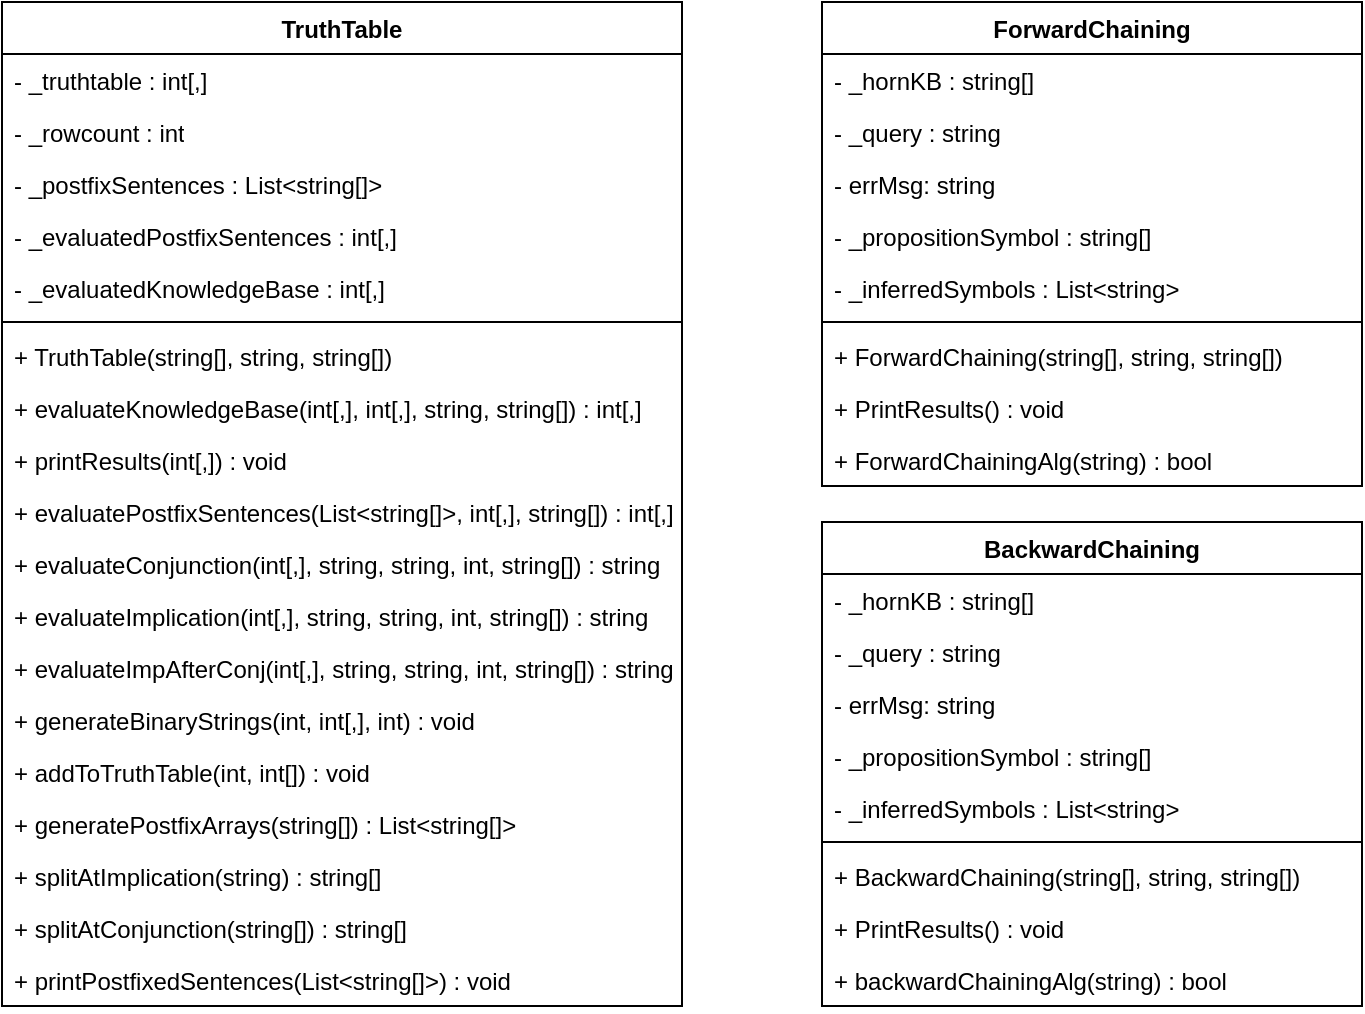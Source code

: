 <mxfile version="21.3.2" type="device">
  <diagram name="Page-1" id="64hsudB-vHW4dvqkT8O9">
    <mxGraphModel dx="712" dy="754" grid="1" gridSize="10" guides="1" tooltips="1" connect="1" arrows="1" fold="1" page="1" pageScale="1" pageWidth="827" pageHeight="1169" math="0" shadow="0">
      <root>
        <mxCell id="0" />
        <mxCell id="1" parent="0" />
        <mxCell id="SXADNsXXSocRp0VXOs6D-1" value="TruthTable" style="swimlane;fontStyle=1;align=center;verticalAlign=top;childLayout=stackLayout;horizontal=1;startSize=26;horizontalStack=0;resizeParent=1;resizeParentMax=0;resizeLast=0;collapsible=1;marginBottom=0;whiteSpace=wrap;html=1;" vertex="1" parent="1">
          <mxGeometry x="70" y="70" width="340" height="502" as="geometry" />
        </mxCell>
        <mxCell id="SXADNsXXSocRp0VXOs6D-2" value="- _truthtable : int[,]" style="text;strokeColor=none;fillColor=none;align=left;verticalAlign=top;spacingLeft=4;spacingRight=4;overflow=hidden;rotatable=0;points=[[0,0.5],[1,0.5]];portConstraint=eastwest;whiteSpace=wrap;html=1;" vertex="1" parent="SXADNsXXSocRp0VXOs6D-1">
          <mxGeometry y="26" width="340" height="26" as="geometry" />
        </mxCell>
        <mxCell id="SXADNsXXSocRp0VXOs6D-5" value="- _rowcount : int" style="text;strokeColor=none;fillColor=none;align=left;verticalAlign=top;spacingLeft=4;spacingRight=4;overflow=hidden;rotatable=0;points=[[0,0.5],[1,0.5]];portConstraint=eastwest;whiteSpace=wrap;html=1;" vertex="1" parent="SXADNsXXSocRp0VXOs6D-1">
          <mxGeometry y="52" width="340" height="26" as="geometry" />
        </mxCell>
        <mxCell id="SXADNsXXSocRp0VXOs6D-6" value="- _postfixSentences : List&amp;lt;string[]&amp;gt;" style="text;strokeColor=none;fillColor=none;align=left;verticalAlign=top;spacingLeft=4;spacingRight=4;overflow=hidden;rotatable=0;points=[[0,0.5],[1,0.5]];portConstraint=eastwest;whiteSpace=wrap;html=1;" vertex="1" parent="SXADNsXXSocRp0VXOs6D-1">
          <mxGeometry y="78" width="340" height="26" as="geometry" />
        </mxCell>
        <mxCell id="SXADNsXXSocRp0VXOs6D-7" value="- _evaluatedPostfixSentences : int[,]" style="text;strokeColor=none;fillColor=none;align=left;verticalAlign=top;spacingLeft=4;spacingRight=4;overflow=hidden;rotatable=0;points=[[0,0.5],[1,0.5]];portConstraint=eastwest;whiteSpace=wrap;html=1;" vertex="1" parent="SXADNsXXSocRp0VXOs6D-1">
          <mxGeometry y="104" width="340" height="26" as="geometry" />
        </mxCell>
        <mxCell id="SXADNsXXSocRp0VXOs6D-8" value="- _evaluatedKnowledgeBase : int[,]" style="text;strokeColor=none;fillColor=none;align=left;verticalAlign=top;spacingLeft=4;spacingRight=4;overflow=hidden;rotatable=0;points=[[0,0.5],[1,0.5]];portConstraint=eastwest;whiteSpace=wrap;html=1;" vertex="1" parent="SXADNsXXSocRp0VXOs6D-1">
          <mxGeometry y="130" width="340" height="26" as="geometry" />
        </mxCell>
        <mxCell id="SXADNsXXSocRp0VXOs6D-3" value="" style="line;strokeWidth=1;fillColor=none;align=left;verticalAlign=middle;spacingTop=-1;spacingLeft=3;spacingRight=3;rotatable=0;labelPosition=right;points=[];portConstraint=eastwest;strokeColor=inherit;" vertex="1" parent="SXADNsXXSocRp0VXOs6D-1">
          <mxGeometry y="156" width="340" height="8" as="geometry" />
        </mxCell>
        <mxCell id="SXADNsXXSocRp0VXOs6D-4" value="+ TruthTable(string[], string, string[])" style="text;strokeColor=none;fillColor=none;align=left;verticalAlign=top;spacingLeft=4;spacingRight=4;overflow=hidden;rotatable=0;points=[[0,0.5],[1,0.5]];portConstraint=eastwest;whiteSpace=wrap;html=1;" vertex="1" parent="SXADNsXXSocRp0VXOs6D-1">
          <mxGeometry y="164" width="340" height="26" as="geometry" />
        </mxCell>
        <mxCell id="SXADNsXXSocRp0VXOs6D-9" value="+ evaluateKnowledgeBase(int[,], int[,], string, string[]) : int[,]" style="text;strokeColor=none;fillColor=none;align=left;verticalAlign=top;spacingLeft=4;spacingRight=4;overflow=hidden;rotatable=0;points=[[0,0.5],[1,0.5]];portConstraint=eastwest;whiteSpace=wrap;html=1;" vertex="1" parent="SXADNsXXSocRp0VXOs6D-1">
          <mxGeometry y="190" width="340" height="26" as="geometry" />
        </mxCell>
        <mxCell id="SXADNsXXSocRp0VXOs6D-10" value="+ printResults(int[,]) : void" style="text;strokeColor=none;fillColor=none;align=left;verticalAlign=top;spacingLeft=4;spacingRight=4;overflow=hidden;rotatable=0;points=[[0,0.5],[1,0.5]];portConstraint=eastwest;whiteSpace=wrap;html=1;" vertex="1" parent="SXADNsXXSocRp0VXOs6D-1">
          <mxGeometry y="216" width="340" height="26" as="geometry" />
        </mxCell>
        <mxCell id="SXADNsXXSocRp0VXOs6D-11" value="+ evaluatePostfixSentences(List&amp;lt;string[]&amp;gt;, int[,], string[]) : int[,]" style="text;strokeColor=none;fillColor=none;align=left;verticalAlign=top;spacingLeft=4;spacingRight=4;overflow=hidden;rotatable=0;points=[[0,0.5],[1,0.5]];portConstraint=eastwest;whiteSpace=wrap;html=1;" vertex="1" parent="SXADNsXXSocRp0VXOs6D-1">
          <mxGeometry y="242" width="340" height="26" as="geometry" />
        </mxCell>
        <mxCell id="SXADNsXXSocRp0VXOs6D-12" value="+ evaluateConjunction(int[,], string, string, int, string[]) : string" style="text;strokeColor=none;fillColor=none;align=left;verticalAlign=top;spacingLeft=4;spacingRight=4;overflow=hidden;rotatable=0;points=[[0,0.5],[1,0.5]];portConstraint=eastwest;whiteSpace=wrap;html=1;" vertex="1" parent="SXADNsXXSocRp0VXOs6D-1">
          <mxGeometry y="268" width="340" height="26" as="geometry" />
        </mxCell>
        <mxCell id="SXADNsXXSocRp0VXOs6D-13" value="+ evaluateImplication(int[,], string, string, int, string[]) : string" style="text;strokeColor=none;fillColor=none;align=left;verticalAlign=top;spacingLeft=4;spacingRight=4;overflow=hidden;rotatable=0;points=[[0,0.5],[1,0.5]];portConstraint=eastwest;whiteSpace=wrap;html=1;" vertex="1" parent="SXADNsXXSocRp0VXOs6D-1">
          <mxGeometry y="294" width="340" height="26" as="geometry" />
        </mxCell>
        <mxCell id="SXADNsXXSocRp0VXOs6D-14" value="+ evaluateImpAfterConj(int[,], string, string, int, string[]) : string" style="text;strokeColor=none;fillColor=none;align=left;verticalAlign=top;spacingLeft=4;spacingRight=4;overflow=hidden;rotatable=0;points=[[0,0.5],[1,0.5]];portConstraint=eastwest;whiteSpace=wrap;html=1;" vertex="1" parent="SXADNsXXSocRp0VXOs6D-1">
          <mxGeometry y="320" width="340" height="26" as="geometry" />
        </mxCell>
        <mxCell id="SXADNsXXSocRp0VXOs6D-15" value="+ generateBinaryStrings(int, int[,], int) : void" style="text;strokeColor=none;fillColor=none;align=left;verticalAlign=top;spacingLeft=4;spacingRight=4;overflow=hidden;rotatable=0;points=[[0,0.5],[1,0.5]];portConstraint=eastwest;whiteSpace=wrap;html=1;" vertex="1" parent="SXADNsXXSocRp0VXOs6D-1">
          <mxGeometry y="346" width="340" height="26" as="geometry" />
        </mxCell>
        <mxCell id="SXADNsXXSocRp0VXOs6D-16" value="+ addToTruthTable(int, int[]) : void" style="text;strokeColor=none;fillColor=none;align=left;verticalAlign=top;spacingLeft=4;spacingRight=4;overflow=hidden;rotatable=0;points=[[0,0.5],[1,0.5]];portConstraint=eastwest;whiteSpace=wrap;html=1;" vertex="1" parent="SXADNsXXSocRp0VXOs6D-1">
          <mxGeometry y="372" width="340" height="26" as="geometry" />
        </mxCell>
        <mxCell id="SXADNsXXSocRp0VXOs6D-17" value="+ generatePostfixArrays(string[]) : List&amp;lt;string[]&amp;gt;" style="text;strokeColor=none;fillColor=none;align=left;verticalAlign=top;spacingLeft=4;spacingRight=4;overflow=hidden;rotatable=0;points=[[0,0.5],[1,0.5]];portConstraint=eastwest;whiteSpace=wrap;html=1;" vertex="1" parent="SXADNsXXSocRp0VXOs6D-1">
          <mxGeometry y="398" width="340" height="26" as="geometry" />
        </mxCell>
        <mxCell id="SXADNsXXSocRp0VXOs6D-18" value="+ splitAtImplication(string) : string[]" style="text;strokeColor=none;fillColor=none;align=left;verticalAlign=top;spacingLeft=4;spacingRight=4;overflow=hidden;rotatable=0;points=[[0,0.5],[1,0.5]];portConstraint=eastwest;whiteSpace=wrap;html=1;" vertex="1" parent="SXADNsXXSocRp0VXOs6D-1">
          <mxGeometry y="424" width="340" height="26" as="geometry" />
        </mxCell>
        <mxCell id="SXADNsXXSocRp0VXOs6D-19" value="+ splitAtConjunction(string[]) : string[]" style="text;strokeColor=none;fillColor=none;align=left;verticalAlign=top;spacingLeft=4;spacingRight=4;overflow=hidden;rotatable=0;points=[[0,0.5],[1,0.5]];portConstraint=eastwest;whiteSpace=wrap;html=1;" vertex="1" parent="SXADNsXXSocRp0VXOs6D-1">
          <mxGeometry y="450" width="340" height="26" as="geometry" />
        </mxCell>
        <mxCell id="SXADNsXXSocRp0VXOs6D-20" value="+ printPostfixedSentences(List&amp;lt;string[]&amp;gt;) : void" style="text;strokeColor=none;fillColor=none;align=left;verticalAlign=top;spacingLeft=4;spacingRight=4;overflow=hidden;rotatable=0;points=[[0,0.5],[1,0.5]];portConstraint=eastwest;whiteSpace=wrap;html=1;" vertex="1" parent="SXADNsXXSocRp0VXOs6D-1">
          <mxGeometry y="476" width="340" height="26" as="geometry" />
        </mxCell>
        <mxCell id="SXADNsXXSocRp0VXOs6D-21" value="ForwardChaining" style="swimlane;fontStyle=1;align=center;verticalAlign=top;childLayout=stackLayout;horizontal=1;startSize=26;horizontalStack=0;resizeParent=1;resizeParentMax=0;resizeLast=0;collapsible=1;marginBottom=0;whiteSpace=wrap;html=1;" vertex="1" parent="1">
          <mxGeometry x="480" y="70" width="270" height="242" as="geometry" />
        </mxCell>
        <mxCell id="SXADNsXXSocRp0VXOs6D-22" value="- _hornKB : string[]" style="text;strokeColor=none;fillColor=none;align=left;verticalAlign=top;spacingLeft=4;spacingRight=4;overflow=hidden;rotatable=0;points=[[0,0.5],[1,0.5]];portConstraint=eastwest;whiteSpace=wrap;html=1;" vertex="1" parent="SXADNsXXSocRp0VXOs6D-21">
          <mxGeometry y="26" width="270" height="26" as="geometry" />
        </mxCell>
        <mxCell id="SXADNsXXSocRp0VXOs6D-25" value="- _query : string" style="text;strokeColor=none;fillColor=none;align=left;verticalAlign=top;spacingLeft=4;spacingRight=4;overflow=hidden;rotatable=0;points=[[0,0.5],[1,0.5]];portConstraint=eastwest;whiteSpace=wrap;html=1;" vertex="1" parent="SXADNsXXSocRp0VXOs6D-21">
          <mxGeometry y="52" width="270" height="26" as="geometry" />
        </mxCell>
        <mxCell id="SXADNsXXSocRp0VXOs6D-26" value="- errMsg: string" style="text;strokeColor=none;fillColor=none;align=left;verticalAlign=top;spacingLeft=4;spacingRight=4;overflow=hidden;rotatable=0;points=[[0,0.5],[1,0.5]];portConstraint=eastwest;whiteSpace=wrap;html=1;" vertex="1" parent="SXADNsXXSocRp0VXOs6D-21">
          <mxGeometry y="78" width="270" height="26" as="geometry" />
        </mxCell>
        <mxCell id="SXADNsXXSocRp0VXOs6D-27" value="- _propositionSymbol : string[]" style="text;strokeColor=none;fillColor=none;align=left;verticalAlign=top;spacingLeft=4;spacingRight=4;overflow=hidden;rotatable=0;points=[[0,0.5],[1,0.5]];portConstraint=eastwest;whiteSpace=wrap;html=1;" vertex="1" parent="SXADNsXXSocRp0VXOs6D-21">
          <mxGeometry y="104" width="270" height="26" as="geometry" />
        </mxCell>
        <mxCell id="SXADNsXXSocRp0VXOs6D-28" value="- _inferredSymbols : List&amp;lt;string&amp;gt;" style="text;strokeColor=none;fillColor=none;align=left;verticalAlign=top;spacingLeft=4;spacingRight=4;overflow=hidden;rotatable=0;points=[[0,0.5],[1,0.5]];portConstraint=eastwest;whiteSpace=wrap;html=1;" vertex="1" parent="SXADNsXXSocRp0VXOs6D-21">
          <mxGeometry y="130" width="270" height="26" as="geometry" />
        </mxCell>
        <mxCell id="SXADNsXXSocRp0VXOs6D-23" value="" style="line;strokeWidth=1;fillColor=none;align=left;verticalAlign=middle;spacingTop=-1;spacingLeft=3;spacingRight=3;rotatable=0;labelPosition=right;points=[];portConstraint=eastwest;strokeColor=inherit;" vertex="1" parent="SXADNsXXSocRp0VXOs6D-21">
          <mxGeometry y="156" width="270" height="8" as="geometry" />
        </mxCell>
        <mxCell id="SXADNsXXSocRp0VXOs6D-24" value="+ ForwardChaining(string[], string, string[])" style="text;strokeColor=none;fillColor=none;align=left;verticalAlign=top;spacingLeft=4;spacingRight=4;overflow=hidden;rotatable=0;points=[[0,0.5],[1,0.5]];portConstraint=eastwest;whiteSpace=wrap;html=1;" vertex="1" parent="SXADNsXXSocRp0VXOs6D-21">
          <mxGeometry y="164" width="270" height="26" as="geometry" />
        </mxCell>
        <mxCell id="SXADNsXXSocRp0VXOs6D-29" value="+ PrintResults() : void" style="text;strokeColor=none;fillColor=none;align=left;verticalAlign=top;spacingLeft=4;spacingRight=4;overflow=hidden;rotatable=0;points=[[0,0.5],[1,0.5]];portConstraint=eastwest;whiteSpace=wrap;html=1;" vertex="1" parent="SXADNsXXSocRp0VXOs6D-21">
          <mxGeometry y="190" width="270" height="26" as="geometry" />
        </mxCell>
        <mxCell id="SXADNsXXSocRp0VXOs6D-30" value="+ ForwardChainingAlg(string) : bool" style="text;strokeColor=none;fillColor=none;align=left;verticalAlign=top;spacingLeft=4;spacingRight=4;overflow=hidden;rotatable=0;points=[[0,0.5],[1,0.5]];portConstraint=eastwest;whiteSpace=wrap;html=1;" vertex="1" parent="SXADNsXXSocRp0VXOs6D-21">
          <mxGeometry y="216" width="270" height="26" as="geometry" />
        </mxCell>
        <mxCell id="SXADNsXXSocRp0VXOs6D-31" value="BackwardChaining" style="swimlane;fontStyle=1;align=center;verticalAlign=top;childLayout=stackLayout;horizontal=1;startSize=26;horizontalStack=0;resizeParent=1;resizeParentMax=0;resizeLast=0;collapsible=1;marginBottom=0;whiteSpace=wrap;html=1;" vertex="1" parent="1">
          <mxGeometry x="480" y="330" width="270" height="242" as="geometry" />
        </mxCell>
        <mxCell id="SXADNsXXSocRp0VXOs6D-32" value="- _hornKB : string[]" style="text;strokeColor=none;fillColor=none;align=left;verticalAlign=top;spacingLeft=4;spacingRight=4;overflow=hidden;rotatable=0;points=[[0,0.5],[1,0.5]];portConstraint=eastwest;whiteSpace=wrap;html=1;" vertex="1" parent="SXADNsXXSocRp0VXOs6D-31">
          <mxGeometry y="26" width="270" height="26" as="geometry" />
        </mxCell>
        <mxCell id="SXADNsXXSocRp0VXOs6D-33" value="- _query : string" style="text;strokeColor=none;fillColor=none;align=left;verticalAlign=top;spacingLeft=4;spacingRight=4;overflow=hidden;rotatable=0;points=[[0,0.5],[1,0.5]];portConstraint=eastwest;whiteSpace=wrap;html=1;" vertex="1" parent="SXADNsXXSocRp0VXOs6D-31">
          <mxGeometry y="52" width="270" height="26" as="geometry" />
        </mxCell>
        <mxCell id="SXADNsXXSocRp0VXOs6D-34" value="- errMsg: string" style="text;strokeColor=none;fillColor=none;align=left;verticalAlign=top;spacingLeft=4;spacingRight=4;overflow=hidden;rotatable=0;points=[[0,0.5],[1,0.5]];portConstraint=eastwest;whiteSpace=wrap;html=1;" vertex="1" parent="SXADNsXXSocRp0VXOs6D-31">
          <mxGeometry y="78" width="270" height="26" as="geometry" />
        </mxCell>
        <mxCell id="SXADNsXXSocRp0VXOs6D-35" value="- _propositionSymbol : string[]" style="text;strokeColor=none;fillColor=none;align=left;verticalAlign=top;spacingLeft=4;spacingRight=4;overflow=hidden;rotatable=0;points=[[0,0.5],[1,0.5]];portConstraint=eastwest;whiteSpace=wrap;html=1;" vertex="1" parent="SXADNsXXSocRp0VXOs6D-31">
          <mxGeometry y="104" width="270" height="26" as="geometry" />
        </mxCell>
        <mxCell id="SXADNsXXSocRp0VXOs6D-36" value="- _inferredSymbols : List&amp;lt;string&amp;gt;" style="text;strokeColor=none;fillColor=none;align=left;verticalAlign=top;spacingLeft=4;spacingRight=4;overflow=hidden;rotatable=0;points=[[0,0.5],[1,0.5]];portConstraint=eastwest;whiteSpace=wrap;html=1;" vertex="1" parent="SXADNsXXSocRp0VXOs6D-31">
          <mxGeometry y="130" width="270" height="26" as="geometry" />
        </mxCell>
        <mxCell id="SXADNsXXSocRp0VXOs6D-37" value="" style="line;strokeWidth=1;fillColor=none;align=left;verticalAlign=middle;spacingTop=-1;spacingLeft=3;spacingRight=3;rotatable=0;labelPosition=right;points=[];portConstraint=eastwest;strokeColor=inherit;" vertex="1" parent="SXADNsXXSocRp0VXOs6D-31">
          <mxGeometry y="156" width="270" height="8" as="geometry" />
        </mxCell>
        <mxCell id="SXADNsXXSocRp0VXOs6D-38" value="+ BackwardChaining(string[], string, string[])" style="text;strokeColor=none;fillColor=none;align=left;verticalAlign=top;spacingLeft=4;spacingRight=4;overflow=hidden;rotatable=0;points=[[0,0.5],[1,0.5]];portConstraint=eastwest;whiteSpace=wrap;html=1;" vertex="1" parent="SXADNsXXSocRp0VXOs6D-31">
          <mxGeometry y="164" width="270" height="26" as="geometry" />
        </mxCell>
        <mxCell id="SXADNsXXSocRp0VXOs6D-39" value="+ PrintResults() : void" style="text;strokeColor=none;fillColor=none;align=left;verticalAlign=top;spacingLeft=4;spacingRight=4;overflow=hidden;rotatable=0;points=[[0,0.5],[1,0.5]];portConstraint=eastwest;whiteSpace=wrap;html=1;" vertex="1" parent="SXADNsXXSocRp0VXOs6D-31">
          <mxGeometry y="190" width="270" height="26" as="geometry" />
        </mxCell>
        <mxCell id="SXADNsXXSocRp0VXOs6D-40" value="+ backwardChainingAlg(string) : bool" style="text;strokeColor=none;fillColor=none;align=left;verticalAlign=top;spacingLeft=4;spacingRight=4;overflow=hidden;rotatable=0;points=[[0,0.5],[1,0.5]];portConstraint=eastwest;whiteSpace=wrap;html=1;" vertex="1" parent="SXADNsXXSocRp0VXOs6D-31">
          <mxGeometry y="216" width="270" height="26" as="geometry" />
        </mxCell>
      </root>
    </mxGraphModel>
  </diagram>
</mxfile>
